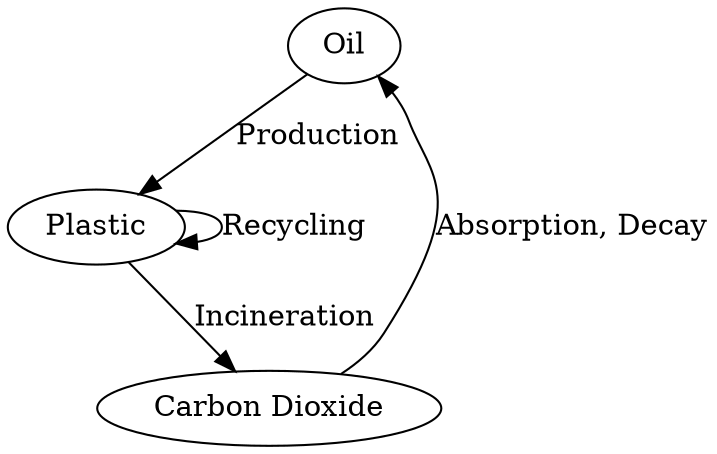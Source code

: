 digraph circle {
    "Oil" -> "Plastic" [label="Production"];
    "Plastic" -> "Plastic" [label="Recycling"];
    "Plastic" -> "Carbon Dioxide" [label="Incineration"];
    "Carbon Dioxide" -> "Oil" [label="Absorption, Decay"];
}
